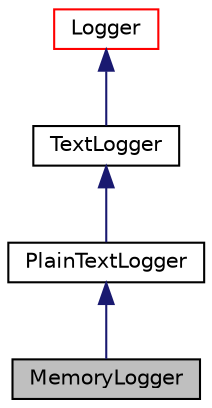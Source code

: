 digraph "MemoryLogger"
{
  edge [fontname="Helvetica",fontsize="10",labelfontname="Helvetica",labelfontsize="10"];
  node [fontname="Helvetica",fontsize="10",shape=record];
  Node1 [label="MemoryLogger",height=0.2,width=0.4,color="black", fillcolor="grey75", style="filled", fontcolor="black"];
  Node2 -> Node1 [dir="back",color="midnightblue",fontsize="10",style="solid",fontname="Helvetica"];
  Node2 [label="PlainTextLogger",height=0.2,width=0.4,color="black", fillcolor="white", style="filled",URL="$classaworx_1_1lox_1_1core_1_1textlogger_1_1PlainTextLogger.html"];
  Node3 -> Node2 [dir="back",color="midnightblue",fontsize="10",style="solid",fontname="Helvetica"];
  Node3 [label="TextLogger",height=0.2,width=0.4,color="black", fillcolor="white", style="filled",URL="$classaworx_1_1lox_1_1core_1_1textlogger_1_1TextLogger.html"];
  Node4 -> Node3 [dir="back",color="midnightblue",fontsize="10",style="solid",fontname="Helvetica"];
  Node4 [label="Logger",height=0.2,width=0.4,color="red", fillcolor="white", style="filled",URL="$classaworx_1_1lox_1_1core_1_1Logger.html"];
}
